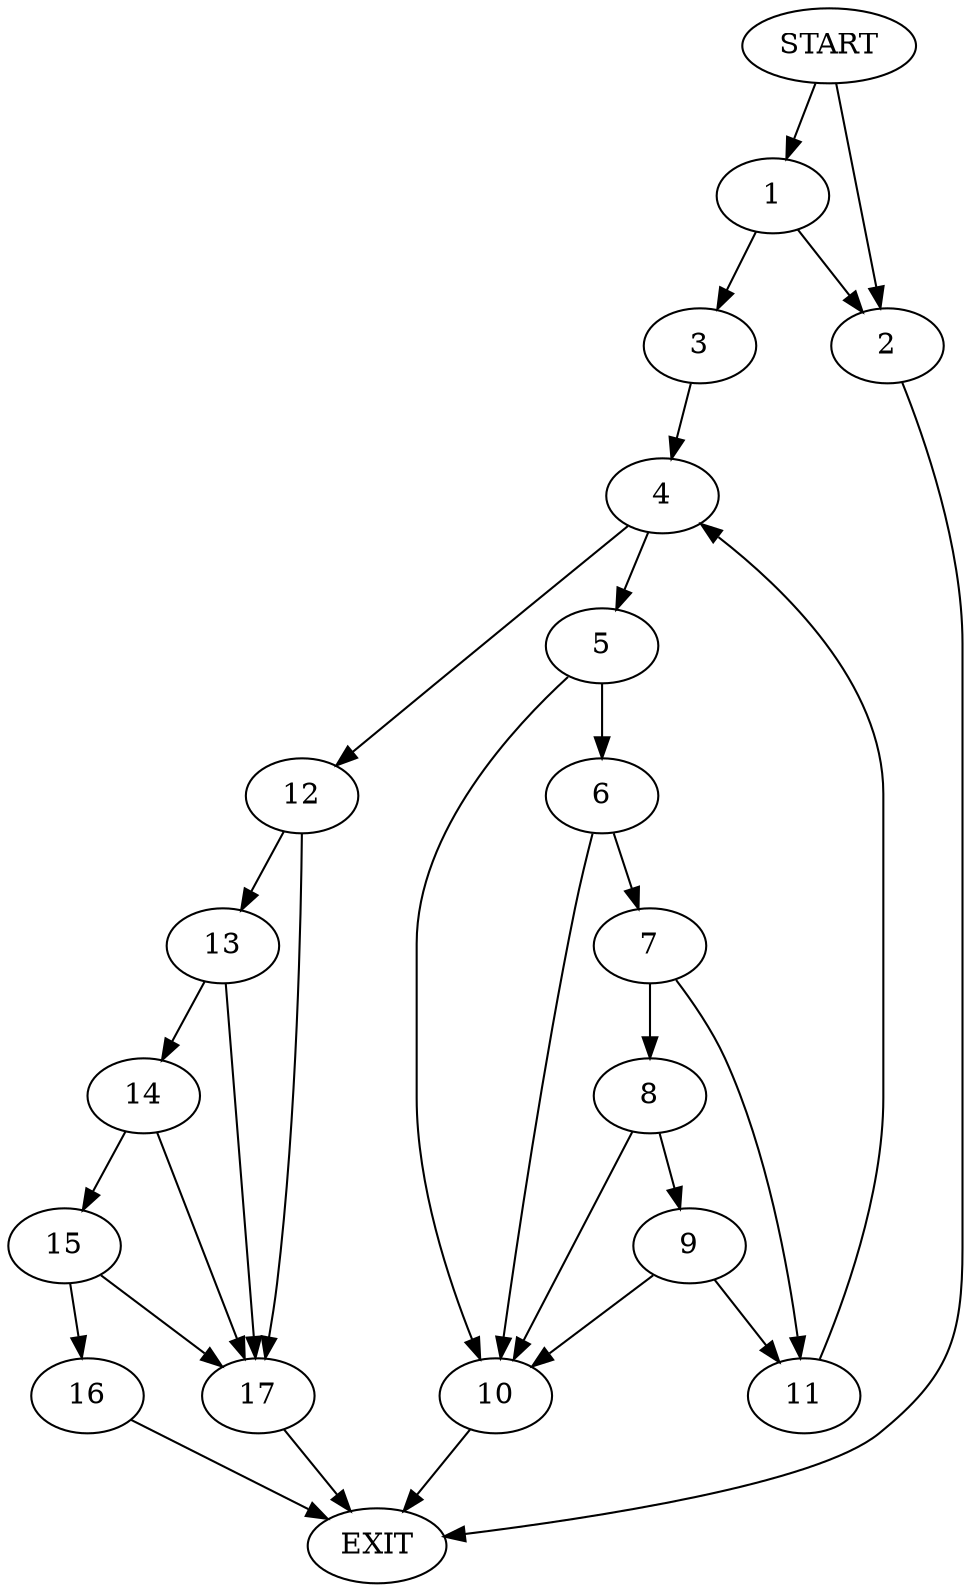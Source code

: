 digraph { 
0 [label="START"];
1;
2;
3;
4;
5;
6;
7;
8;
9;
10;
11;
12;
13;
14;
15;
16;
17;
18[label="EXIT"];
0 -> 1;
0 -> 2;
1 -> 2;
1 -> 3;
2 -> 18;
3 -> 4;
4 -> 5;
4 -> 12;
5 -> 6;
5 -> 10;
6 -> 10;
6 -> 7;
7 -> 8;
7 -> 11;
8 -> 9;
8 -> 10;
9 -> 10;
9 -> 11;
10 -> 18;
11 -> 4;
12 -> 13;
12 -> 17;
13 -> 14;
13 -> 17;
14 -> 15;
14 -> 17;
15 -> 16;
15 -> 17;
16 -> 18;
17 -> 18;
}